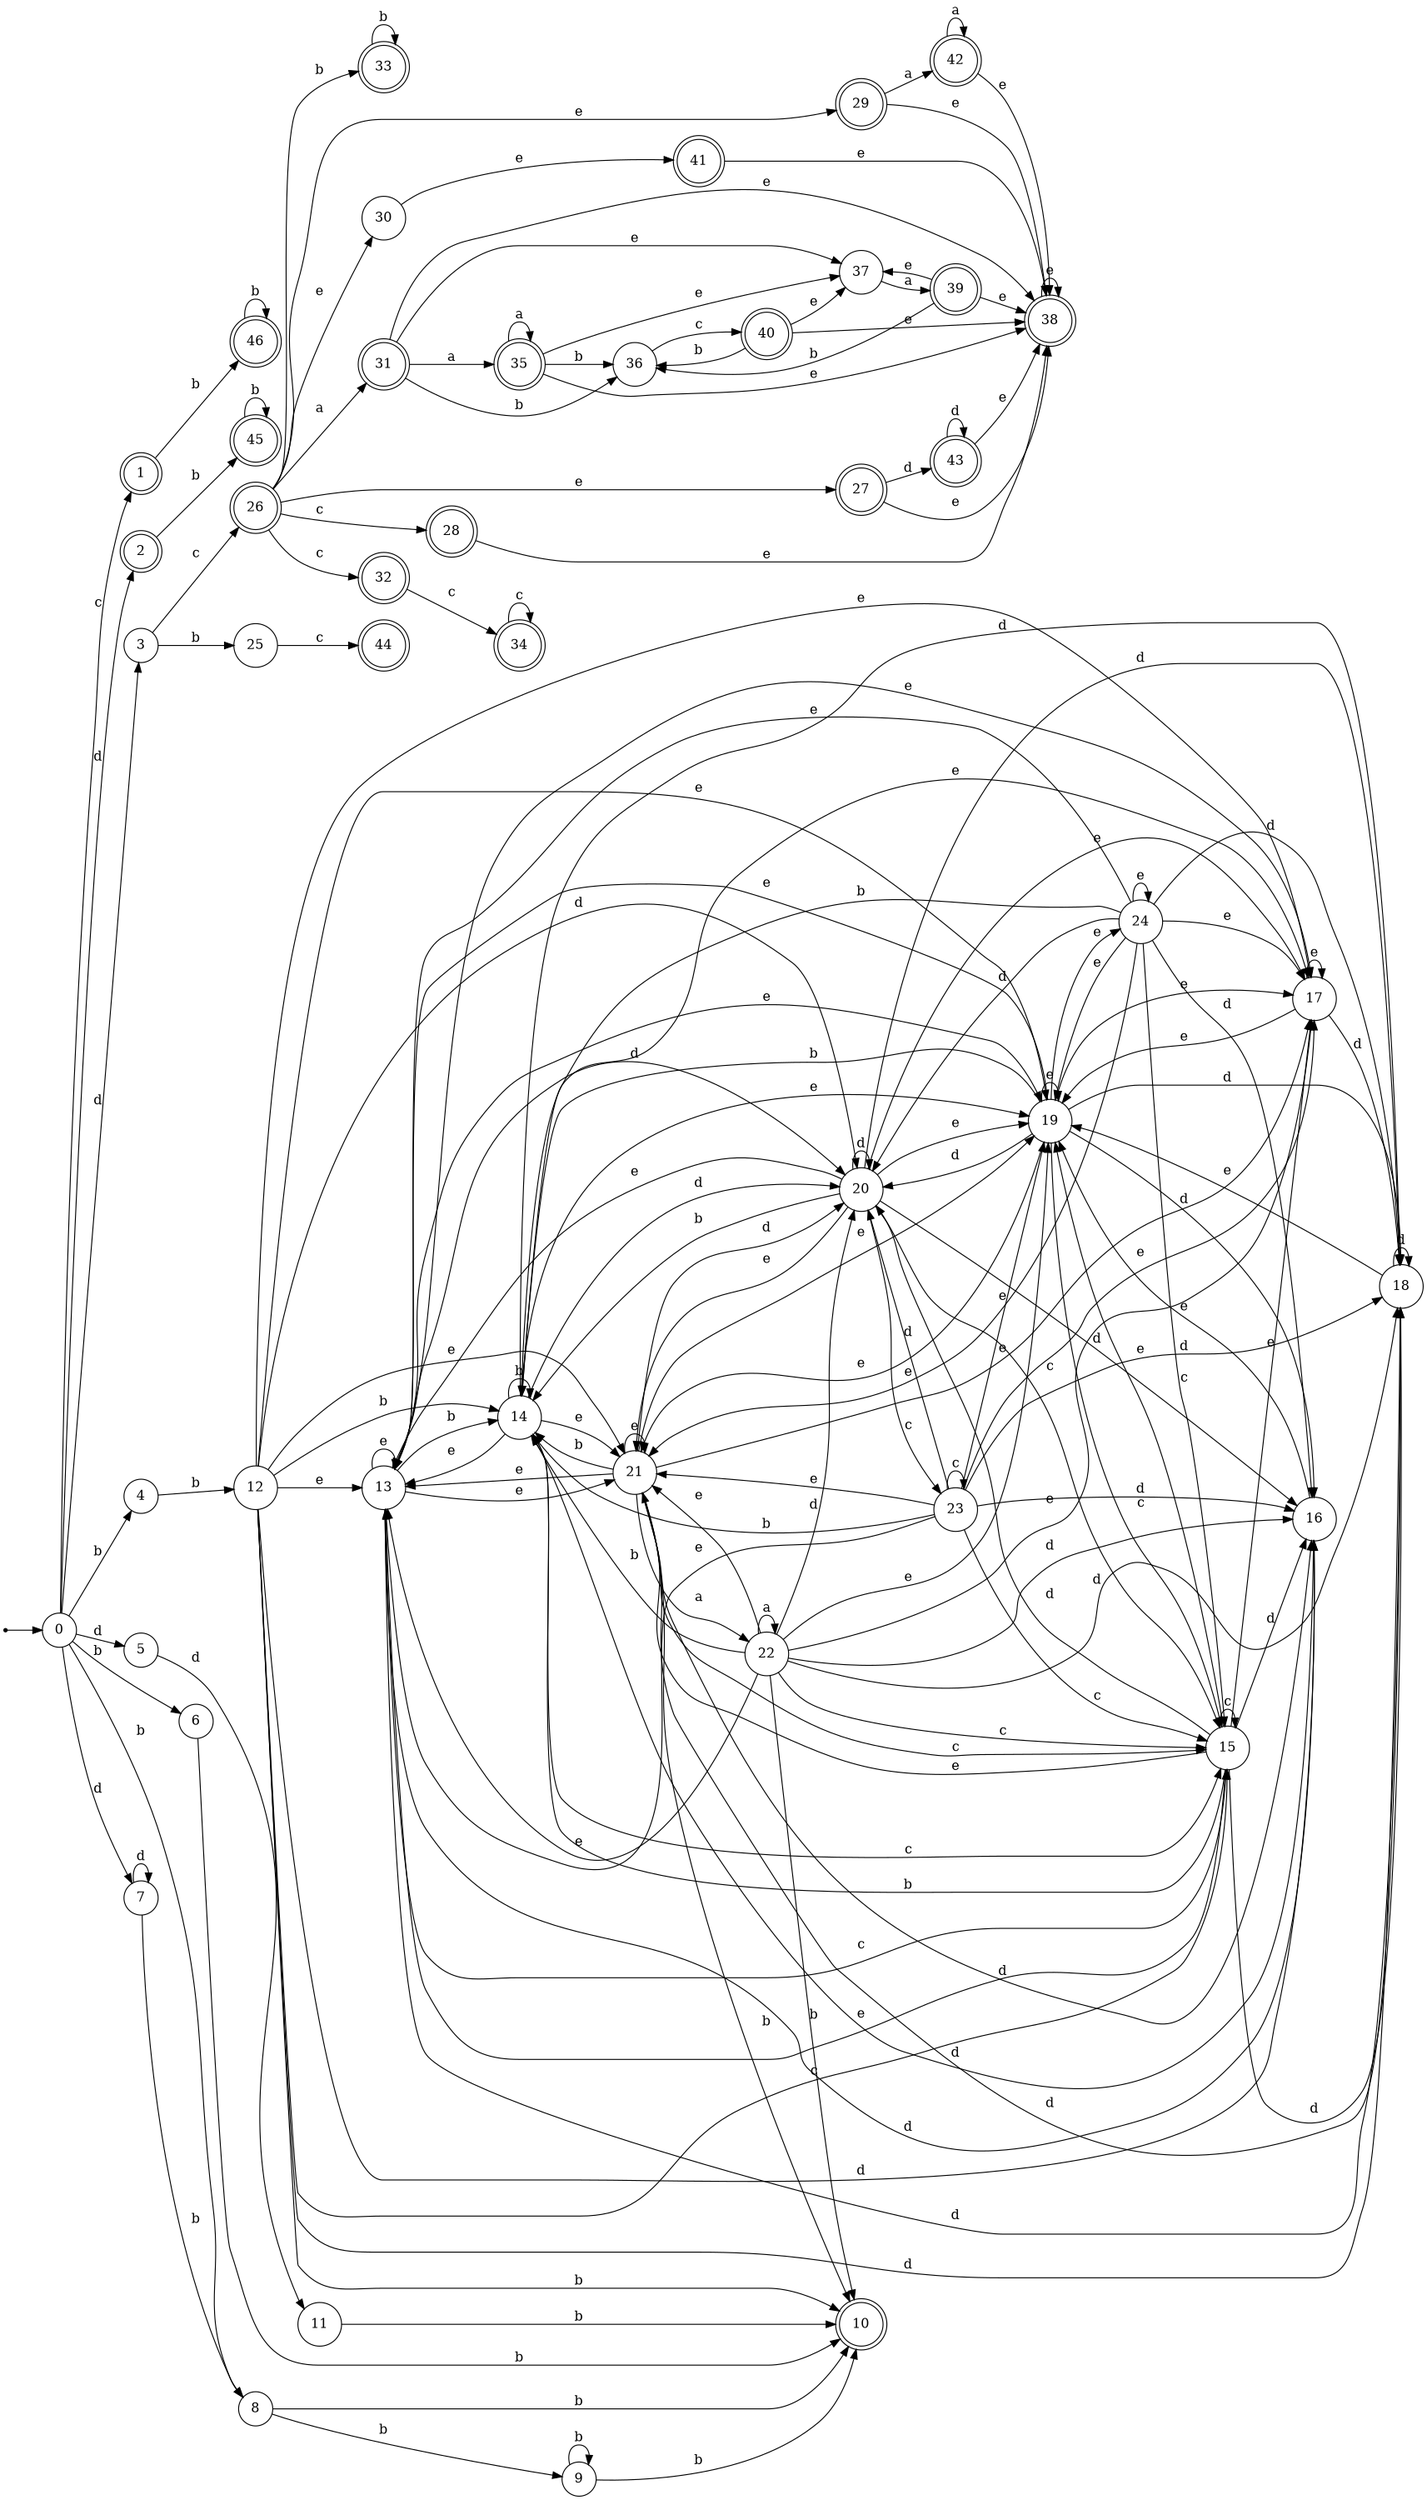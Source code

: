 digraph finite_state_machine {
rankdir=LR;
size="20,20";
node [shape = point]; "dummy0"
node [shape = circle]; "0";
"dummy0" -> "0";
node [shape = doublecircle]; "1";node [shape = doublecircle]; "2";node [shape = circle]; "3";
node [shape = circle]; "4";
node [shape = circle]; "5";
node [shape = circle]; "6";
node [shape = circle]; "7";
node [shape = circle]; "8";
node [shape = circle]; "9";
node [shape = doublecircle]; "10";node [shape = circle]; "11";
node [shape = circle]; "12";
node [shape = circle]; "13";
node [shape = circle]; "14";
node [shape = circle]; "15";
node [shape = circle]; "16";
node [shape = circle]; "17";
node [shape = circle]; "18";
node [shape = circle]; "19";
node [shape = circle]; "20";
node [shape = circle]; "21";
node [shape = circle]; "22";
node [shape = circle]; "23";
node [shape = circle]; "24";
node [shape = circle]; "25";
node [shape = doublecircle]; "26";node [shape = doublecircle]; "27";node [shape = doublecircle]; "28";node [shape = doublecircle]; "29";node [shape = circle]; "30";
node [shape = doublecircle]; "31";node [shape = doublecircle]; "32";node [shape = doublecircle]; "33";node [shape = doublecircle]; "34";node [shape = doublecircle]; "35";node [shape = circle]; "36";
node [shape = circle]; "37";
node [shape = doublecircle]; "38";node [shape = doublecircle]; "39";node [shape = doublecircle]; "40";node [shape = doublecircle]; "41";node [shape = doublecircle]; "42";node [shape = doublecircle]; "43";node [shape = doublecircle]; "44";node [shape = doublecircle]; "45";node [shape = doublecircle]; "46";"0" -> "1" [label = "c"];
 "0" -> "2" [label = "d"];
 "0" -> "3" [label = "d"];
 "0" -> "5" [label = "d"];
 "0" -> "7" [label = "d"];
 "0" -> "8" [label = "b"];
 "0" -> "4" [label = "b"];
 "0" -> "6" [label = "b"];
 "8" -> "9" [label = "b"];
 "8" -> "10" [label = "b"];
 "9" -> "9" [label = "b"];
 "9" -> "10" [label = "b"];
 "7" -> "7" [label = "d"];
 "7" -> "8" [label = "b"];
 "6" -> "10" [label = "b"];
 "5" -> "11" [label = "d"];
 "11" -> "10" [label = "b"];
 "4" -> "12" [label = "b"];
 "12" -> "17" [label = "e"];
 "12" -> "21" [label = "e"];
 "12" -> "19" [label = "e"];
 "12" -> "13" [label = "e"];
 "12" -> "10" [label = "b"];
 "12" -> "14" [label = "b"];
 "12" -> "15" [label = "c"];
 "12" -> "16" [label = "d"];
 "12" -> "18" [label = "d"];
 "12" -> "20" [label = "d"];
 "21" -> "17" [label = "e"];
 "21" -> "13" [label = "e"];
 "21" -> "19" [label = "e"];
 "21" -> "21" [label = "e"];
 "21" -> "10" [label = "b"];
 "21" -> "14" [label = "b"];
 "21" -> "15" [label = "c"];
 "21" -> "16" [label = "d"];
 "21" -> "18" [label = "d"];
 "21" -> "20" [label = "d"];
 "21" -> "22" [label = "a"];
 "22" -> "22" [label = "a"];
 "22" -> "17" [label = "e"];
 "22" -> "21" [label = "e"];
 "22" -> "19" [label = "e"];
 "22" -> "13" [label = "e"];
 "22" -> "10" [label = "b"];
 "22" -> "14" [label = "b"];
 "22" -> "15" [label = "c"];
 "22" -> "16" [label = "d"];
 "22" -> "18" [label = "d"];
 "22" -> "20" [label = "d"];
 "20" -> "16" [label = "d"];
 "20" -> "18" [label = "d"];
 "20" -> "20" [label = "d"];
 "20" -> "15" [label = "c"];
 "20" -> "23" [label = "c"];
 "20" -> "17" [label = "e"];
 "20" -> "21" [label = "e"];
 "20" -> "19" [label = "e"];
 "20" -> "13" [label = "e"];
 "20" -> "14" [label = "b"];
 "23" -> "15" [label = "c"];
 "23" -> "23" [label = "c"];
 "23" -> "16" [label = "d"];
 "23" -> "18" [label = "d"];
 "23" -> "20" [label = "d"];
 "23" -> "17" [label = "e"];
 "23" -> "21" [label = "e"];
 "23" -> "19" [label = "e"];
 "23" -> "13" [label = "e"];
 "23" -> "14" [label = "b"];
 "19" -> "17" [label = "e"];
 "19" -> "19" [label = "e"];
 "19" -> "21" [label = "e"];
 "19" -> "24" [label = "e"];
 "19" -> "13" [label = "e"];
 "19" -> "16" [label = "d"];
 "19" -> "18" [label = "d"];
 "19" -> "20" [label = "d"];
 "19" -> "14" [label = "b"];
 "19" -> "15" [label = "c"];
 "24" -> "17" [label = "e"];
 "24" -> "19" [label = "e"];
 "24" -> "21" [label = "e"];
 "24" -> "24" [label = "e"];
 "24" -> "13" [label = "e"];
 "24" -> "16" [label = "d"];
 "24" -> "18" [label = "d"];
 "24" -> "20" [label = "d"];
 "24" -> "14" [label = "b"];
 "24" -> "15" [label = "c"];
 "18" -> "18" [label = "d"];
 "18" -> "19" [label = "e"];
 "17" -> "17" [label = "e"];
 "17" -> "19" [label = "e"];
 "17" -> "18" [label = "d"];
 "16" -> "19" [label = "e"];
 "15" -> "15" [label = "c"];
 "15" -> "17" [label = "e"];
 "15" -> "21" [label = "e"];
 "15" -> "19" [label = "e"];
 "15" -> "13" [label = "e"];
 "15" -> "14" [label = "b"];
 "15" -> "16" [label = "d"];
 "15" -> "18" [label = "d"];
 "15" -> "20" [label = "d"];
 "14" -> "14" [label = "b"];
 "14" -> "17" [label = "e"];
 "14" -> "21" [label = "e"];
 "14" -> "19" [label = "e"];
 "14" -> "13" [label = "e"];
 "14" -> "15" [label = "c"];
 "14" -> "16" [label = "d"];
 "14" -> "18" [label = "d"];
 "14" -> "20" [label = "d"];
 "13" -> "17" [label = "e"];
 "13" -> "21" [label = "e"];
 "13" -> "19" [label = "e"];
 "13" -> "13" [label = "e"];
 "13" -> "14" [label = "b"];
 "13" -> "15" [label = "c"];
 "13" -> "16" [label = "d"];
 "13" -> "18" [label = "d"];
 "13" -> "20" [label = "d"];
 "3" -> "25" [label = "b"];
 "3" -> "26" [label = "c"];
 "26" -> "27" [label = "e"];
 "26" -> "29" [label = "e"];
 "26" -> "30" [label = "e"];
 "26" -> "32" [label = "c"];
 "26" -> "28" [label = "c"];
 "26" -> "31" [label = "a"];
 "26" -> "33" [label = "b"];
 "33" -> "33" [label = "b"];
 "32" -> "34" [label = "c"];
 "34" -> "34" [label = "c"];
 "31" -> "35" [label = "a"];
 "31" -> "36" [label = "b"];
 "31" -> "37" [label = "e"];
 "31" -> "38" [label = "e"];
 "38" -> "38" [label = "e"];
 "37" -> "39" [label = "a"];
 "39" -> "37" [label = "e"];
 "39" -> "38" [label = "e"];
 "39" -> "36" [label = "b"];
 "36" -> "40" [label = "c"];
 "40" -> "36" [label = "b"];
 "40" -> "37" [label = "e"];
 "40" -> "38" [label = "e"];
 "35" -> "35" [label = "a"];
 "35" -> "36" [label = "b"];
 "35" -> "37" [label = "e"];
 "35" -> "38" [label = "e"];
 "30" -> "41" [label = "e"];
 "41" -> "38" [label = "e"];
 "29" -> "42" [label = "a"];
 "29" -> "38" [label = "e"];
 "42" -> "42" [label = "a"];
 "42" -> "38" [label = "e"];
 "28" -> "38" [label = "e"];
 "27" -> "43" [label = "d"];
 "27" -> "38" [label = "e"];
 "43" -> "43" [label = "d"];
 "43" -> "38" [label = "e"];
 "25" -> "44" [label = "c"];
 "2" -> "45" [label = "b"];
 "45" -> "45" [label = "b"];
 "1" -> "46" [label = "b"];
 "46" -> "46" [label = "b"];
 }
